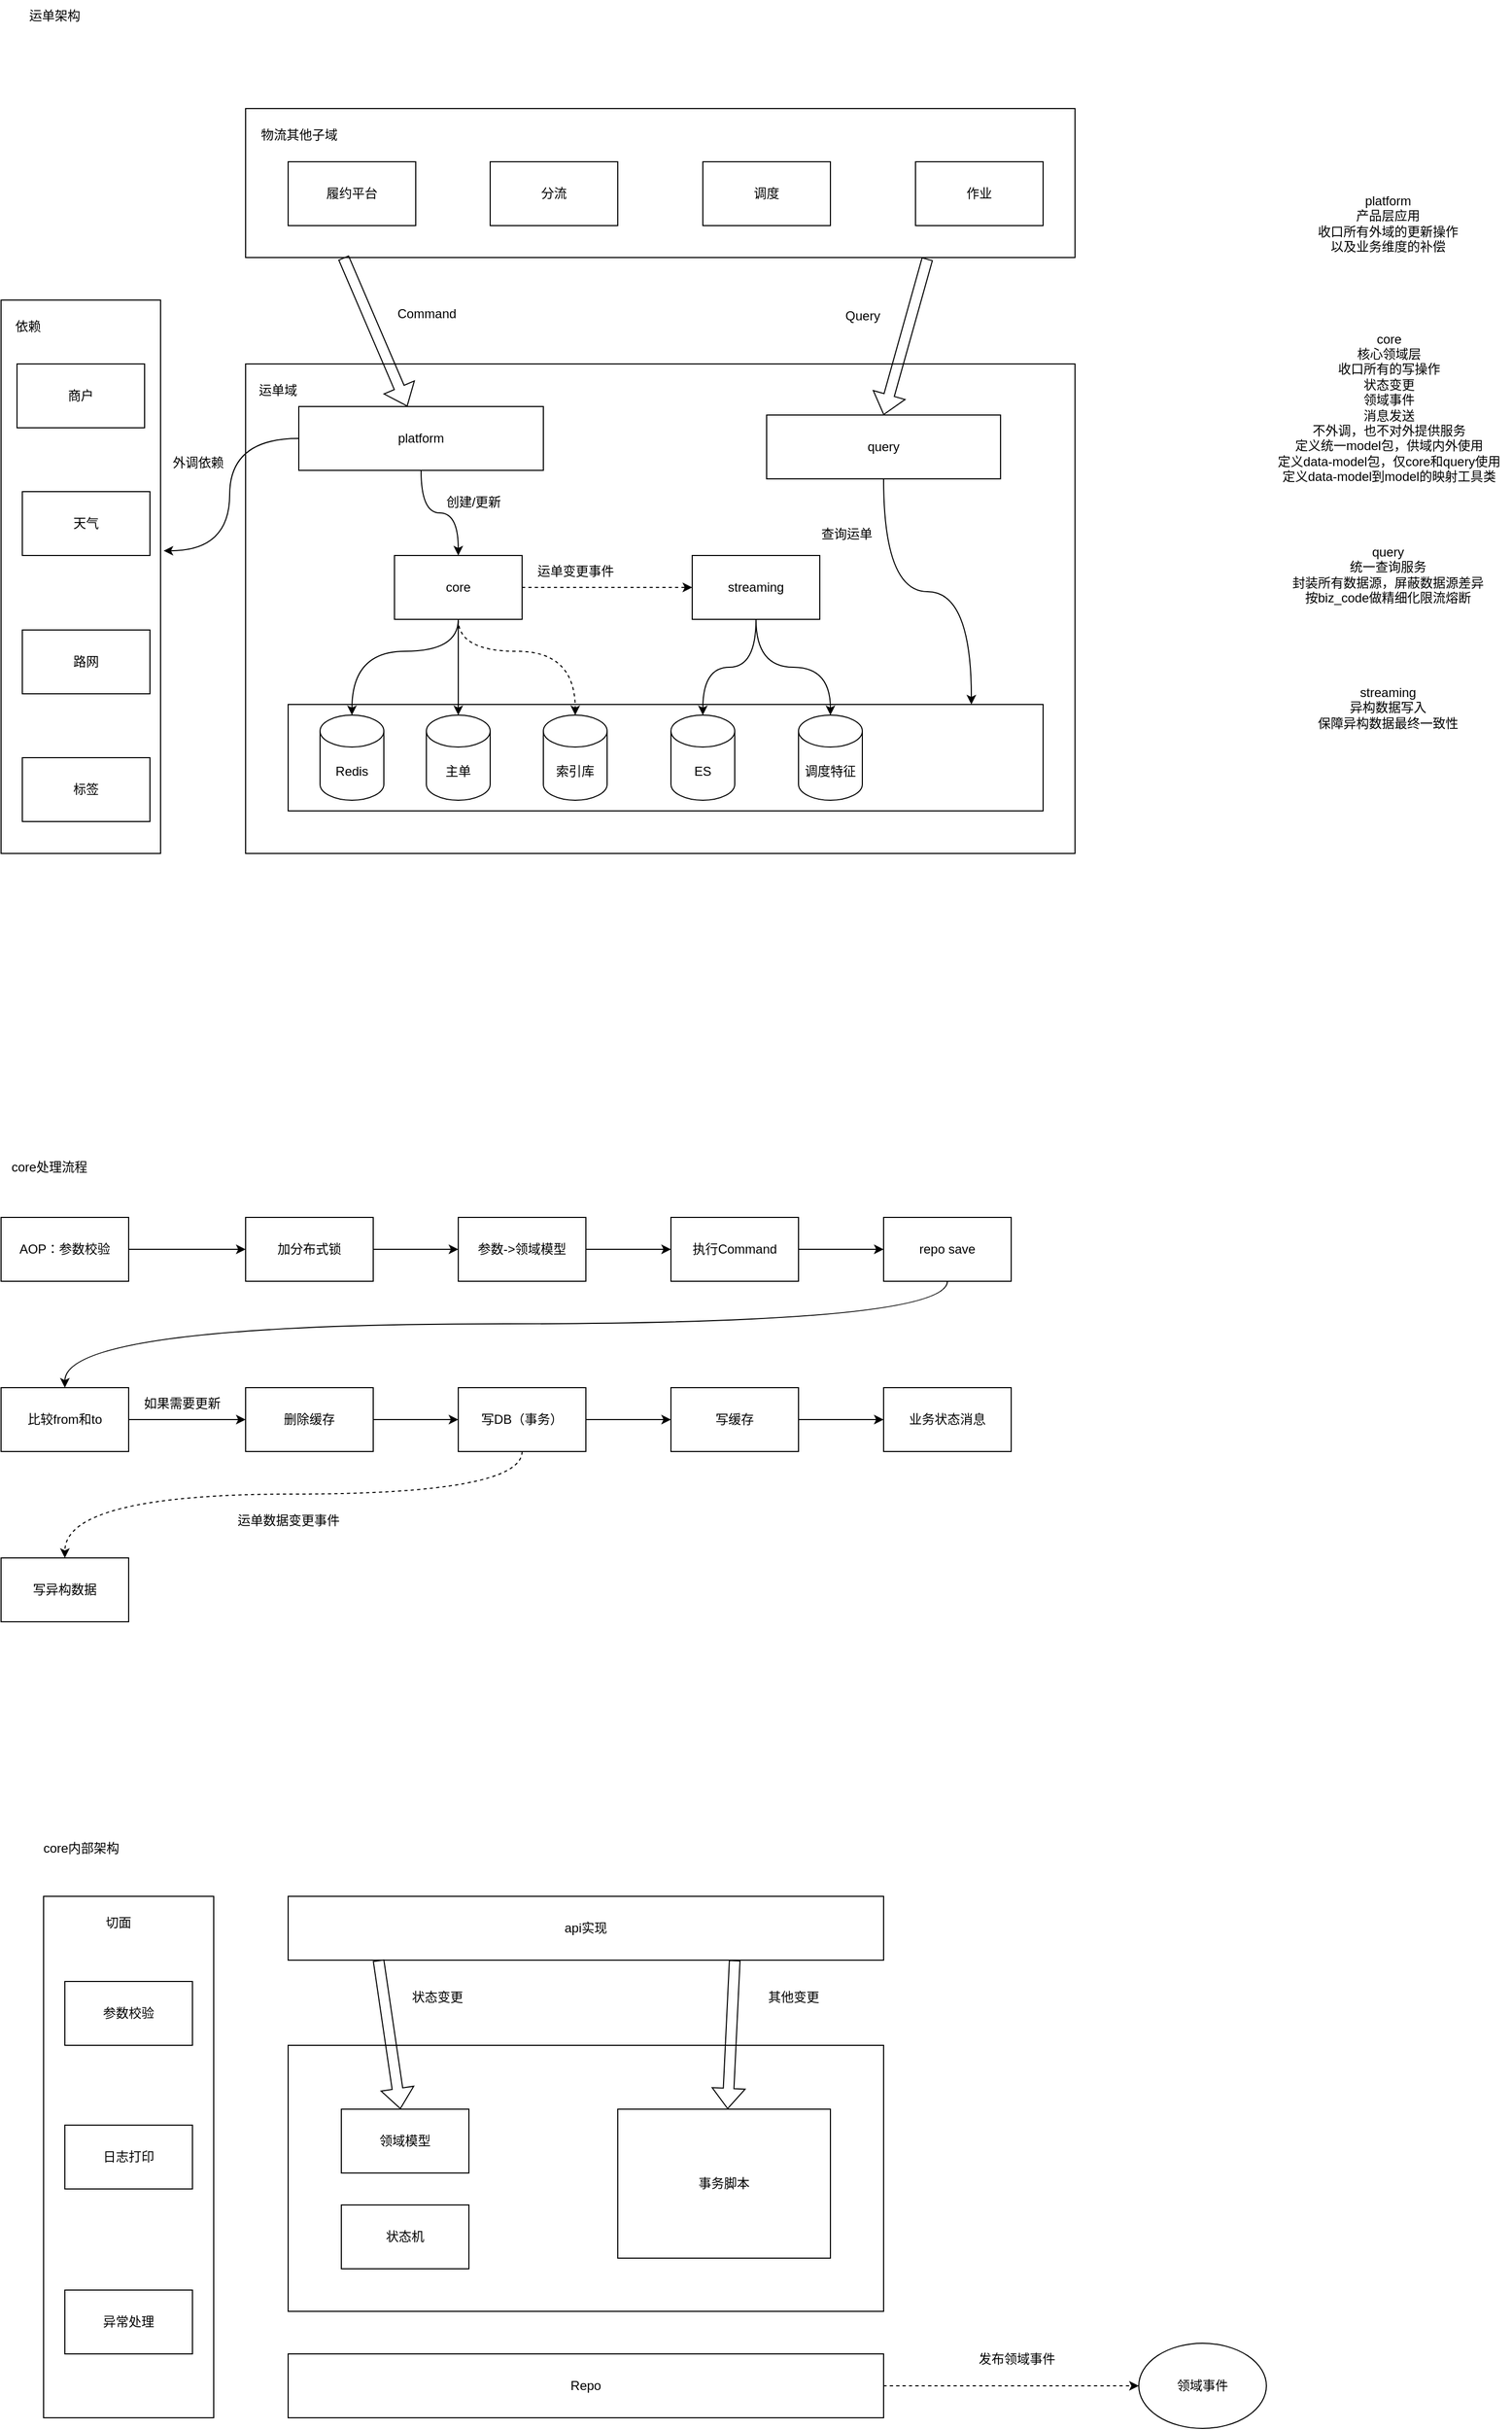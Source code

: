 <mxfile version="27.1.4">
  <diagram name="第 1 页" id="phrF3lBX6Lt7OEs9k7r2">
    <mxGraphModel dx="2547" dy="2080" grid="1" gridSize="10" guides="1" tooltips="1" connect="1" arrows="1" fold="1" page="1" pageScale="1" pageWidth="827" pageHeight="1169" math="0" shadow="0">
      <root>
        <mxCell id="0" />
        <mxCell id="1" parent="0" />
        <mxCell id="4XA3E3U3NZwfJgwgNvVz-11" value="" style="whiteSpace=wrap;html=1;" vertex="1" parent="1">
          <mxGeometry x="200" y="100" width="780" height="460" as="geometry" />
        </mxCell>
        <mxCell id="4XA3E3U3NZwfJgwgNvVz-18" value="" style="whiteSpace=wrap;html=1;" vertex="1" parent="1">
          <mxGeometry x="240" y="420" width="710" height="100" as="geometry" />
        </mxCell>
        <mxCell id="4XA3E3U3NZwfJgwgNvVz-24" style="edgeStyle=orthogonalEdgeStyle;curved=1;rounded=0;orthogonalLoop=1;jettySize=auto;html=1;" edge="1" parent="1" source="4XA3E3U3NZwfJgwgNvVz-1" target="4XA3E3U3NZwfJgwgNvVz-3">
          <mxGeometry relative="1" as="geometry" />
        </mxCell>
        <mxCell id="4XA3E3U3NZwfJgwgNvVz-1" value="platform" style="whiteSpace=wrap;html=1;" vertex="1" parent="1">
          <mxGeometry x="250" y="140" width="230" height="60" as="geometry" />
        </mxCell>
        <mxCell id="4XA3E3U3NZwfJgwgNvVz-2" value="query" style="whiteSpace=wrap;html=1;" vertex="1" parent="1">
          <mxGeometry x="690" y="148" width="220" height="60" as="geometry" />
        </mxCell>
        <mxCell id="4XA3E3U3NZwfJgwgNvVz-36" style="edgeStyle=orthogonalEdgeStyle;curved=1;rounded=0;orthogonalLoop=1;jettySize=auto;html=1;" edge="1" parent="1" source="4XA3E3U3NZwfJgwgNvVz-3" target="4XA3E3U3NZwfJgwgNvVz-19">
          <mxGeometry relative="1" as="geometry">
            <Array as="points">
              <mxPoint x="400" y="370" />
              <mxPoint x="300" y="370" />
            </Array>
          </mxGeometry>
        </mxCell>
        <mxCell id="4XA3E3U3NZwfJgwgNvVz-37" style="edgeStyle=orthogonalEdgeStyle;curved=1;rounded=0;orthogonalLoop=1;jettySize=auto;html=1;dashed=1;" edge="1" parent="1" source="4XA3E3U3NZwfJgwgNvVz-3" target="4XA3E3U3NZwfJgwgNvVz-21">
          <mxGeometry relative="1" as="geometry">
            <Array as="points">
              <mxPoint x="400" y="370" />
              <mxPoint x="510" y="370" />
            </Array>
          </mxGeometry>
        </mxCell>
        <mxCell id="4XA3E3U3NZwfJgwgNvVz-38" style="edgeStyle=orthogonalEdgeStyle;curved=1;rounded=0;orthogonalLoop=1;jettySize=auto;html=1;" edge="1" parent="1" source="4XA3E3U3NZwfJgwgNvVz-3" target="4XA3E3U3NZwfJgwgNvVz-20">
          <mxGeometry relative="1" as="geometry" />
        </mxCell>
        <mxCell id="4XA3E3U3NZwfJgwgNvVz-39" style="edgeStyle=orthogonalEdgeStyle;curved=1;rounded=0;orthogonalLoop=1;jettySize=auto;html=1;dashed=1;" edge="1" parent="1" source="4XA3E3U3NZwfJgwgNvVz-3" target="4XA3E3U3NZwfJgwgNvVz-4">
          <mxGeometry relative="1" as="geometry" />
        </mxCell>
        <mxCell id="4XA3E3U3NZwfJgwgNvVz-3" value="core" style="whiteSpace=wrap;html=1;" vertex="1" parent="1">
          <mxGeometry x="340" y="280" width="120" height="60" as="geometry" />
        </mxCell>
        <mxCell id="4XA3E3U3NZwfJgwgNvVz-44" style="edgeStyle=orthogonalEdgeStyle;curved=1;rounded=0;orthogonalLoop=1;jettySize=auto;html=1;" edge="1" parent="1" source="4XA3E3U3NZwfJgwgNvVz-4" target="4XA3E3U3NZwfJgwgNvVz-22">
          <mxGeometry relative="1" as="geometry" />
        </mxCell>
        <mxCell id="4XA3E3U3NZwfJgwgNvVz-45" style="edgeStyle=orthogonalEdgeStyle;curved=1;rounded=0;orthogonalLoop=1;jettySize=auto;html=1;" edge="1" parent="1" source="4XA3E3U3NZwfJgwgNvVz-4" target="4XA3E3U3NZwfJgwgNvVz-23">
          <mxGeometry relative="1" as="geometry" />
        </mxCell>
        <mxCell id="4XA3E3U3NZwfJgwgNvVz-4" value="streaming" style="whiteSpace=wrap;html=1;" vertex="1" parent="1">
          <mxGeometry x="620" y="280" width="120" height="60" as="geometry" />
        </mxCell>
        <mxCell id="4XA3E3U3NZwfJgwgNvVz-6" value="" style="whiteSpace=wrap;html=1;" vertex="1" parent="1">
          <mxGeometry x="200" y="-140" width="780" height="140" as="geometry" />
        </mxCell>
        <mxCell id="4XA3E3U3NZwfJgwgNvVz-7" value="履约平台" style="whiteSpace=wrap;html=1;" vertex="1" parent="1">
          <mxGeometry x="240" y="-90" width="120" height="60" as="geometry" />
        </mxCell>
        <mxCell id="4XA3E3U3NZwfJgwgNvVz-8" value="分流" style="whiteSpace=wrap;html=1;" vertex="1" parent="1">
          <mxGeometry x="430" y="-90" width="120" height="60" as="geometry" />
        </mxCell>
        <mxCell id="4XA3E3U3NZwfJgwgNvVz-9" value="调度" style="whiteSpace=wrap;html=1;" vertex="1" parent="1">
          <mxGeometry x="630" y="-90" width="120" height="60" as="geometry" />
        </mxCell>
        <mxCell id="4XA3E3U3NZwfJgwgNvVz-10" value="作业" style="whiteSpace=wrap;html=1;" vertex="1" parent="1">
          <mxGeometry x="830" y="-90" width="120" height="60" as="geometry" />
        </mxCell>
        <mxCell id="4XA3E3U3NZwfJgwgNvVz-12" value="运单域" style="text;html=1;align=center;verticalAlign=middle;resizable=0;points=[];autosize=1;strokeColor=none;fillColor=none;" vertex="1" parent="1">
          <mxGeometry x="200" y="110" width="60" height="30" as="geometry" />
        </mxCell>
        <mxCell id="4XA3E3U3NZwfJgwgNvVz-13" value="" style="shape=flexArrow;endArrow=classic;html=1;rounded=0;curved=1;exitX=0.118;exitY=1;exitDx=0;exitDy=0;exitPerimeter=0;" edge="1" parent="1" source="4XA3E3U3NZwfJgwgNvVz-6" target="4XA3E3U3NZwfJgwgNvVz-1">
          <mxGeometry width="50" height="50" relative="1" as="geometry">
            <mxPoint x="280" y="10" as="sourcePoint" />
            <mxPoint x="280" y="70" as="targetPoint" />
          </mxGeometry>
        </mxCell>
        <mxCell id="4XA3E3U3NZwfJgwgNvVz-14" value="Command" style="text;html=1;align=center;verticalAlign=middle;resizable=0;points=[];autosize=1;strokeColor=none;fillColor=none;" vertex="1" parent="1">
          <mxGeometry x="330" y="38" width="80" height="30" as="geometry" />
        </mxCell>
        <mxCell id="4XA3E3U3NZwfJgwgNvVz-15" value="" style="shape=flexArrow;endArrow=classic;html=1;rounded=0;curved=1;exitX=0.822;exitY=1.008;exitDx=0;exitDy=0;exitPerimeter=0;entryX=0.5;entryY=0;entryDx=0;entryDy=0;" edge="1" parent="1" source="4XA3E3U3NZwfJgwgNvVz-6" target="4XA3E3U3NZwfJgwgNvVz-2">
          <mxGeometry width="50" height="50" relative="1" as="geometry">
            <mxPoint x="710" as="sourcePoint" />
            <mxPoint x="763" y="130" as="targetPoint" />
          </mxGeometry>
        </mxCell>
        <mxCell id="4XA3E3U3NZwfJgwgNvVz-16" value="Query" style="text;html=1;align=center;verticalAlign=middle;resizable=0;points=[];autosize=1;strokeColor=none;fillColor=none;" vertex="1" parent="1">
          <mxGeometry x="750" y="40" width="60" height="30" as="geometry" />
        </mxCell>
        <mxCell id="4XA3E3U3NZwfJgwgNvVz-17" value="物流其他子域" style="text;html=1;align=center;verticalAlign=middle;resizable=0;points=[];autosize=1;strokeColor=none;fillColor=none;" vertex="1" parent="1">
          <mxGeometry x="200" y="-130" width="100" height="30" as="geometry" />
        </mxCell>
        <mxCell id="4XA3E3U3NZwfJgwgNvVz-19" value="Redis" style="shape=cylinder3;whiteSpace=wrap;html=1;boundedLbl=1;backgroundOutline=1;size=15;" vertex="1" parent="1">
          <mxGeometry x="270" y="430" width="60" height="80" as="geometry" />
        </mxCell>
        <mxCell id="4XA3E3U3NZwfJgwgNvVz-20" value="主单" style="shape=cylinder3;whiteSpace=wrap;html=1;boundedLbl=1;backgroundOutline=1;size=15;" vertex="1" parent="1">
          <mxGeometry x="370" y="430" width="60" height="80" as="geometry" />
        </mxCell>
        <mxCell id="4XA3E3U3NZwfJgwgNvVz-21" value="索引库" style="shape=cylinder3;whiteSpace=wrap;html=1;boundedLbl=1;backgroundOutline=1;size=15;" vertex="1" parent="1">
          <mxGeometry x="480" y="430" width="60" height="80" as="geometry" />
        </mxCell>
        <mxCell id="4XA3E3U3NZwfJgwgNvVz-22" value="ES" style="shape=cylinder3;whiteSpace=wrap;html=1;boundedLbl=1;backgroundOutline=1;size=15;" vertex="1" parent="1">
          <mxGeometry x="600" y="430" width="60" height="80" as="geometry" />
        </mxCell>
        <mxCell id="4XA3E3U3NZwfJgwgNvVz-23" value="调度特征" style="shape=cylinder3;whiteSpace=wrap;html=1;boundedLbl=1;backgroundOutline=1;size=15;" vertex="1" parent="1">
          <mxGeometry x="720" y="430" width="60" height="80" as="geometry" />
        </mxCell>
        <mxCell id="4XA3E3U3NZwfJgwgNvVz-25" value="" style="whiteSpace=wrap;html=1;" vertex="1" parent="1">
          <mxGeometry x="-30" y="40" width="150" height="520" as="geometry" />
        </mxCell>
        <mxCell id="4XA3E3U3NZwfJgwgNvVz-26" value="依赖" style="text;html=1;align=center;verticalAlign=middle;resizable=0;points=[];autosize=1;strokeColor=none;fillColor=none;" vertex="1" parent="1">
          <mxGeometry x="-30" y="50" width="50" height="30" as="geometry" />
        </mxCell>
        <mxCell id="4XA3E3U3NZwfJgwgNvVz-27" value="商户" style="whiteSpace=wrap;html=1;" vertex="1" parent="1">
          <mxGeometry x="-15" y="100" width="120" height="60" as="geometry" />
        </mxCell>
        <mxCell id="4XA3E3U3NZwfJgwgNvVz-28" value="天气" style="whiteSpace=wrap;html=1;" vertex="1" parent="1">
          <mxGeometry x="-10" y="220" width="120" height="60" as="geometry" />
        </mxCell>
        <mxCell id="4XA3E3U3NZwfJgwgNvVz-29" value="路网" style="whiteSpace=wrap;html=1;" vertex="1" parent="1">
          <mxGeometry x="-10" y="350" width="120" height="60" as="geometry" />
        </mxCell>
        <mxCell id="4XA3E3U3NZwfJgwgNvVz-30" value="标签" style="whiteSpace=wrap;html=1;" vertex="1" parent="1">
          <mxGeometry x="-10" y="470" width="120" height="60" as="geometry" />
        </mxCell>
        <mxCell id="4XA3E3U3NZwfJgwgNvVz-31" style="edgeStyle=orthogonalEdgeStyle;curved=1;rounded=0;orthogonalLoop=1;jettySize=auto;html=1;entryX=1.019;entryY=0.453;entryDx=0;entryDy=0;entryPerimeter=0;" edge="1" parent="1" source="4XA3E3U3NZwfJgwgNvVz-1" target="4XA3E3U3NZwfJgwgNvVz-25">
          <mxGeometry relative="1" as="geometry" />
        </mxCell>
        <mxCell id="4XA3E3U3NZwfJgwgNvVz-33" value="外调依赖" style="text;html=1;align=center;verticalAlign=middle;resizable=0;points=[];autosize=1;strokeColor=none;fillColor=none;" vertex="1" parent="1">
          <mxGeometry x="120" y="178" width="70" height="30" as="geometry" />
        </mxCell>
        <mxCell id="4XA3E3U3NZwfJgwgNvVz-35" value="创建/更新" style="text;html=1;align=center;verticalAlign=middle;resizable=0;points=[];autosize=1;strokeColor=none;fillColor=none;" vertex="1" parent="1">
          <mxGeometry x="379" y="215" width="70" height="30" as="geometry" />
        </mxCell>
        <mxCell id="4XA3E3U3NZwfJgwgNvVz-40" value="运单变更事件" style="text;html=1;align=center;verticalAlign=middle;resizable=0;points=[];autosize=1;strokeColor=none;fillColor=none;" vertex="1" parent="1">
          <mxGeometry x="460" y="280" width="100" height="30" as="geometry" />
        </mxCell>
        <mxCell id="4XA3E3U3NZwfJgwgNvVz-41" style="edgeStyle=orthogonalEdgeStyle;curved=1;rounded=0;orthogonalLoop=1;jettySize=auto;html=1;entryX=0.905;entryY=0;entryDx=0;entryDy=0;entryPerimeter=0;" edge="1" parent="1" source="4XA3E3U3NZwfJgwgNvVz-2" target="4XA3E3U3NZwfJgwgNvVz-18">
          <mxGeometry relative="1" as="geometry" />
        </mxCell>
        <mxCell id="4XA3E3U3NZwfJgwgNvVz-43" value="查询运单" style="text;html=1;align=center;verticalAlign=middle;resizable=0;points=[];autosize=1;strokeColor=none;fillColor=none;" vertex="1" parent="1">
          <mxGeometry x="730" y="245" width="70" height="30" as="geometry" />
        </mxCell>
        <mxCell id="4XA3E3U3NZwfJgwgNvVz-56" value="" style="edgeStyle=orthogonalEdgeStyle;curved=1;rounded=0;orthogonalLoop=1;jettySize=auto;html=1;" edge="1" parent="1" source="4XA3E3U3NZwfJgwgNvVz-47" target="4XA3E3U3NZwfJgwgNvVz-48">
          <mxGeometry relative="1" as="geometry" />
        </mxCell>
        <mxCell id="4XA3E3U3NZwfJgwgNvVz-47" value="AOP：参数校验" style="whiteSpace=wrap;html=1;" vertex="1" parent="1">
          <mxGeometry x="-30" y="902" width="120" height="60" as="geometry" />
        </mxCell>
        <mxCell id="4XA3E3U3NZwfJgwgNvVz-57" value="" style="edgeStyle=orthogonalEdgeStyle;curved=1;rounded=0;orthogonalLoop=1;jettySize=auto;html=1;" edge="1" parent="1" source="4XA3E3U3NZwfJgwgNvVz-48" target="4XA3E3U3NZwfJgwgNvVz-49">
          <mxGeometry relative="1" as="geometry" />
        </mxCell>
        <mxCell id="4XA3E3U3NZwfJgwgNvVz-48" value="加分布式锁" style="whiteSpace=wrap;html=1;" vertex="1" parent="1">
          <mxGeometry x="200" y="902" width="120" height="60" as="geometry" />
        </mxCell>
        <mxCell id="4XA3E3U3NZwfJgwgNvVz-58" value="" style="edgeStyle=orthogonalEdgeStyle;curved=1;rounded=0;orthogonalLoop=1;jettySize=auto;html=1;" edge="1" parent="1" source="4XA3E3U3NZwfJgwgNvVz-49" target="4XA3E3U3NZwfJgwgNvVz-50">
          <mxGeometry relative="1" as="geometry" />
        </mxCell>
        <mxCell id="4XA3E3U3NZwfJgwgNvVz-49" value="参数-&amp;gt;领域模型" style="whiteSpace=wrap;html=1;" vertex="1" parent="1">
          <mxGeometry x="400" y="902" width="120" height="60" as="geometry" />
        </mxCell>
        <mxCell id="4XA3E3U3NZwfJgwgNvVz-59" value="" style="edgeStyle=orthogonalEdgeStyle;curved=1;rounded=0;orthogonalLoop=1;jettySize=auto;html=1;" edge="1" parent="1" source="4XA3E3U3NZwfJgwgNvVz-50" target="4XA3E3U3NZwfJgwgNvVz-51">
          <mxGeometry relative="1" as="geometry" />
        </mxCell>
        <mxCell id="4XA3E3U3NZwfJgwgNvVz-50" value="执行Command" style="whiteSpace=wrap;html=1;" vertex="1" parent="1">
          <mxGeometry x="600" y="902" width="120" height="60" as="geometry" />
        </mxCell>
        <mxCell id="4XA3E3U3NZwfJgwgNvVz-70" style="edgeStyle=orthogonalEdgeStyle;curved=1;rounded=0;orthogonalLoop=1;jettySize=auto;html=1;" edge="1" parent="1" source="4XA3E3U3NZwfJgwgNvVz-51" target="4XA3E3U3NZwfJgwgNvVz-67">
          <mxGeometry relative="1" as="geometry">
            <Array as="points">
              <mxPoint x="860" y="1002" />
              <mxPoint x="30" y="1002" />
            </Array>
          </mxGeometry>
        </mxCell>
        <mxCell id="4XA3E3U3NZwfJgwgNvVz-51" value="repo save" style="whiteSpace=wrap;html=1;" vertex="1" parent="1">
          <mxGeometry x="800" y="902" width="120" height="60" as="geometry" />
        </mxCell>
        <mxCell id="4XA3E3U3NZwfJgwgNvVz-61" value="" style="edgeStyle=orthogonalEdgeStyle;curved=1;rounded=0;orthogonalLoop=1;jettySize=auto;html=1;" edge="1" parent="1" source="4XA3E3U3NZwfJgwgNvVz-52" target="4XA3E3U3NZwfJgwgNvVz-53">
          <mxGeometry relative="1" as="geometry" />
        </mxCell>
        <mxCell id="4XA3E3U3NZwfJgwgNvVz-52" value="删除缓存" style="whiteSpace=wrap;html=1;" vertex="1" parent="1">
          <mxGeometry x="200" y="1062" width="120" height="60" as="geometry" />
        </mxCell>
        <mxCell id="4XA3E3U3NZwfJgwgNvVz-62" value="" style="edgeStyle=orthogonalEdgeStyle;curved=1;rounded=0;orthogonalLoop=1;jettySize=auto;html=1;" edge="1" parent="1" source="4XA3E3U3NZwfJgwgNvVz-53" target="4XA3E3U3NZwfJgwgNvVz-54">
          <mxGeometry relative="1" as="geometry" />
        </mxCell>
        <mxCell id="4XA3E3U3NZwfJgwgNvVz-71" style="edgeStyle=orthogonalEdgeStyle;curved=1;rounded=0;orthogonalLoop=1;jettySize=auto;html=1;dashed=1;" edge="1" parent="1" source="4XA3E3U3NZwfJgwgNvVz-53" target="4XA3E3U3NZwfJgwgNvVz-65">
          <mxGeometry relative="1" as="geometry">
            <Array as="points">
              <mxPoint x="460" y="1162" />
              <mxPoint x="30" y="1162" />
            </Array>
          </mxGeometry>
        </mxCell>
        <mxCell id="4XA3E3U3NZwfJgwgNvVz-53" value="写DB（事务）" style="whiteSpace=wrap;html=1;" vertex="1" parent="1">
          <mxGeometry x="400" y="1062" width="120" height="60" as="geometry" />
        </mxCell>
        <mxCell id="4XA3E3U3NZwfJgwgNvVz-63" value="" style="edgeStyle=orthogonalEdgeStyle;curved=1;rounded=0;orthogonalLoop=1;jettySize=auto;html=1;" edge="1" parent="1" source="4XA3E3U3NZwfJgwgNvVz-54" target="4XA3E3U3NZwfJgwgNvVz-55">
          <mxGeometry relative="1" as="geometry" />
        </mxCell>
        <mxCell id="4XA3E3U3NZwfJgwgNvVz-54" value="写缓存" style="whiteSpace=wrap;html=1;" vertex="1" parent="1">
          <mxGeometry x="600" y="1062" width="120" height="60" as="geometry" />
        </mxCell>
        <mxCell id="4XA3E3U3NZwfJgwgNvVz-55" value="业务状态消息" style="whiteSpace=wrap;html=1;" vertex="1" parent="1">
          <mxGeometry x="800" y="1062" width="120" height="60" as="geometry" />
        </mxCell>
        <mxCell id="4XA3E3U3NZwfJgwgNvVz-65" value="写异构数据" style="whiteSpace=wrap;html=1;" vertex="1" parent="1">
          <mxGeometry x="-30" y="1222" width="120" height="60" as="geometry" />
        </mxCell>
        <mxCell id="4XA3E3U3NZwfJgwgNvVz-68" value="" style="edgeStyle=orthogonalEdgeStyle;curved=1;rounded=0;orthogonalLoop=1;jettySize=auto;html=1;" edge="1" parent="1" source="4XA3E3U3NZwfJgwgNvVz-67" target="4XA3E3U3NZwfJgwgNvVz-52">
          <mxGeometry relative="1" as="geometry" />
        </mxCell>
        <mxCell id="4XA3E3U3NZwfJgwgNvVz-67" value="比较from和to" style="whiteSpace=wrap;html=1;" vertex="1" parent="1">
          <mxGeometry x="-30" y="1062" width="120" height="60" as="geometry" />
        </mxCell>
        <mxCell id="4XA3E3U3NZwfJgwgNvVz-69" value="如果需要更新" style="text;html=1;align=center;verticalAlign=middle;resizable=0;points=[];autosize=1;strokeColor=none;fillColor=none;" vertex="1" parent="1">
          <mxGeometry x="90" y="1062" width="100" height="30" as="geometry" />
        </mxCell>
        <mxCell id="4XA3E3U3NZwfJgwgNvVz-72" value="运单数据变更事件" style="text;html=1;align=center;verticalAlign=middle;resizable=0;points=[];autosize=1;strokeColor=none;fillColor=none;" vertex="1" parent="1">
          <mxGeometry x="180" y="1172" width="120" height="30" as="geometry" />
        </mxCell>
        <mxCell id="4XA3E3U3NZwfJgwgNvVz-75" value="platform&lt;div&gt;产品层应用&lt;br&gt;&lt;div&gt;收口所有外域的更新操作&lt;/div&gt;&lt;div&gt;以及业务维度的补偿&lt;/div&gt;&lt;/div&gt;" style="text;html=1;align=center;verticalAlign=middle;resizable=0;points=[];autosize=1;strokeColor=none;fillColor=none;" vertex="1" parent="1">
          <mxGeometry x="1194" y="-67" width="160" height="70" as="geometry" />
        </mxCell>
        <mxCell id="4XA3E3U3NZwfJgwgNvVz-76" value="core&lt;div&gt;核心领域层&lt;/div&gt;&lt;div&gt;收口所有的写操作&lt;/div&gt;&lt;div&gt;状态变更&lt;/div&gt;&lt;div&gt;领域事件&lt;/div&gt;&lt;div&gt;消息发送&lt;/div&gt;&lt;div&gt;不外调，也不对外提供服务&lt;/div&gt;&lt;div&gt;定义统一model包，供域内外使用&lt;/div&gt;&lt;div&gt;定义data-model包，仅core和query使用&lt;/div&gt;&lt;div&gt;定义data-model到model的映射工具类&lt;/div&gt;" style="text;html=1;align=center;verticalAlign=middle;resizable=0;points=[];autosize=1;strokeColor=none;fillColor=none;" vertex="1" parent="1">
          <mxGeometry x="1160" y="61" width="230" height="160" as="geometry" />
        </mxCell>
        <mxCell id="4XA3E3U3NZwfJgwgNvVz-78" value="query&lt;div&gt;统一查询服务&lt;/div&gt;&lt;div&gt;封装所有数据源，屏蔽数据源差异&lt;/div&gt;&lt;div&gt;按biz_code做精细化限流熔断&lt;/div&gt;" style="text;html=1;align=center;verticalAlign=middle;resizable=0;points=[];autosize=1;strokeColor=none;fillColor=none;" vertex="1" parent="1">
          <mxGeometry x="1174" y="263" width="200" height="70" as="geometry" />
        </mxCell>
        <mxCell id="4XA3E3U3NZwfJgwgNvVz-79" value="streaming&lt;div&gt;异构数据写入&lt;/div&gt;&lt;div&gt;保障异构数据最终一致性&lt;/div&gt;" style="text;html=1;align=center;verticalAlign=middle;resizable=0;points=[];autosize=1;strokeColor=none;fillColor=none;" vertex="1" parent="1">
          <mxGeometry x="1194" y="393" width="160" height="60" as="geometry" />
        </mxCell>
        <mxCell id="4XA3E3U3NZwfJgwgNvVz-80" value="core处理流程" style="text;html=1;align=center;verticalAlign=middle;resizable=0;points=[];autosize=1;strokeColor=none;fillColor=none;" vertex="1" parent="1">
          <mxGeometry x="-30" y="840" width="90" height="30" as="geometry" />
        </mxCell>
        <mxCell id="4XA3E3U3NZwfJgwgNvVz-81" value="运单架构" style="text;html=1;align=center;verticalAlign=middle;resizable=0;points=[];autosize=1;strokeColor=none;fillColor=none;" vertex="1" parent="1">
          <mxGeometry x="-15" y="-242" width="70" height="30" as="geometry" />
        </mxCell>
        <mxCell id="4XA3E3U3NZwfJgwgNvVz-82" value="core内部架构" style="text;html=1;align=center;verticalAlign=middle;resizable=0;points=[];autosize=1;strokeColor=none;fillColor=none;" vertex="1" parent="1">
          <mxGeometry y="1480" width="90" height="30" as="geometry" />
        </mxCell>
        <mxCell id="4XA3E3U3NZwfJgwgNvVz-83" value="" style="whiteSpace=wrap;html=1;" vertex="1" parent="1">
          <mxGeometry x="10" y="1540" width="160" height="490" as="geometry" />
        </mxCell>
        <mxCell id="4XA3E3U3NZwfJgwgNvVz-84" value="" style="whiteSpace=wrap;html=1;" vertex="1" parent="1">
          <mxGeometry x="240" y="1680" width="560" height="250" as="geometry" />
        </mxCell>
        <mxCell id="4XA3E3U3NZwfJgwgNvVz-86" value="参数校验" style="whiteSpace=wrap;html=1;" vertex="1" parent="1">
          <mxGeometry x="30" y="1620" width="120" height="60" as="geometry" />
        </mxCell>
        <mxCell id="4XA3E3U3NZwfJgwgNvVz-87" value="日志打印" style="whiteSpace=wrap;html=1;" vertex="1" parent="1">
          <mxGeometry x="30" y="1755" width="120" height="60" as="geometry" />
        </mxCell>
        <mxCell id="4XA3E3U3NZwfJgwgNvVz-88" value="异常处理" style="whiteSpace=wrap;html=1;" vertex="1" parent="1">
          <mxGeometry x="30" y="1910" width="120" height="60" as="geometry" />
        </mxCell>
        <mxCell id="4XA3E3U3NZwfJgwgNvVz-89" value="api实现" style="whiteSpace=wrap;html=1;" vertex="1" parent="1">
          <mxGeometry x="240" y="1540" width="560" height="60" as="geometry" />
        </mxCell>
        <mxCell id="4XA3E3U3NZwfJgwgNvVz-90" value="状态变更" style="text;html=1;align=center;verticalAlign=middle;resizable=0;points=[];autosize=1;strokeColor=none;fillColor=none;" vertex="1" parent="1">
          <mxGeometry x="345" y="1620" width="70" height="30" as="geometry" />
        </mxCell>
        <mxCell id="4XA3E3U3NZwfJgwgNvVz-91" value="领域模型" style="whiteSpace=wrap;html=1;" vertex="1" parent="1">
          <mxGeometry x="290" y="1740" width="120" height="60" as="geometry" />
        </mxCell>
        <mxCell id="4XA3E3U3NZwfJgwgNvVz-92" value="状态机" style="whiteSpace=wrap;html=1;" vertex="1" parent="1">
          <mxGeometry x="290" y="1830" width="120" height="60" as="geometry" />
        </mxCell>
        <mxCell id="4XA3E3U3NZwfJgwgNvVz-93" value="事务脚本" style="whiteSpace=wrap;html=1;" vertex="1" parent="1">
          <mxGeometry x="550" y="1740" width="200" height="140" as="geometry" />
        </mxCell>
        <mxCell id="4XA3E3U3NZwfJgwgNvVz-94" value="" style="shape=flexArrow;endArrow=classic;html=1;rounded=0;curved=1;" edge="1" parent="1" target="4XA3E3U3NZwfJgwgNvVz-91">
          <mxGeometry width="50" height="50" relative="1" as="geometry">
            <mxPoint x="325" y="1600" as="sourcePoint" />
            <mxPoint x="325" y="1690" as="targetPoint" />
          </mxGeometry>
        </mxCell>
        <mxCell id="4XA3E3U3NZwfJgwgNvVz-95" value="其他变更" style="text;html=1;align=center;verticalAlign=middle;resizable=0;points=[];autosize=1;strokeColor=none;fillColor=none;" vertex="1" parent="1">
          <mxGeometry x="680" y="1620" width="70" height="30" as="geometry" />
        </mxCell>
        <mxCell id="4XA3E3U3NZwfJgwgNvVz-96" value="" style="shape=flexArrow;endArrow=classic;html=1;rounded=0;curved=1;" edge="1" parent="1" target="4XA3E3U3NZwfJgwgNvVz-93">
          <mxGeometry width="50" height="50" relative="1" as="geometry">
            <mxPoint x="660" y="1600" as="sourcePoint" />
            <mxPoint x="660" y="1690" as="targetPoint" />
          </mxGeometry>
        </mxCell>
        <mxCell id="4XA3E3U3NZwfJgwgNvVz-99" style="edgeStyle=orthogonalEdgeStyle;curved=1;rounded=0;orthogonalLoop=1;jettySize=auto;html=1;entryX=0;entryY=0.5;entryDx=0;entryDy=0;dashed=1;" edge="1" parent="1" source="4XA3E3U3NZwfJgwgNvVz-97" target="4XA3E3U3NZwfJgwgNvVz-98">
          <mxGeometry relative="1" as="geometry" />
        </mxCell>
        <mxCell id="4XA3E3U3NZwfJgwgNvVz-97" value="Repo" style="whiteSpace=wrap;html=1;" vertex="1" parent="1">
          <mxGeometry x="240" y="1970" width="560" height="60" as="geometry" />
        </mxCell>
        <mxCell id="4XA3E3U3NZwfJgwgNvVz-98" value="领域事件" style="ellipse;whiteSpace=wrap;html=1;" vertex="1" parent="1">
          <mxGeometry x="1040" y="1960" width="120" height="80" as="geometry" />
        </mxCell>
        <mxCell id="4XA3E3U3NZwfJgwgNvVz-100" value="发布领域事件" style="text;html=1;align=center;verticalAlign=middle;resizable=0;points=[];autosize=1;strokeColor=none;fillColor=none;" vertex="1" parent="1">
          <mxGeometry x="875" y="1960" width="100" height="30" as="geometry" />
        </mxCell>
        <mxCell id="4XA3E3U3NZwfJgwgNvVz-101" value="切面" style="text;html=1;align=center;verticalAlign=middle;resizable=0;points=[];autosize=1;strokeColor=none;fillColor=none;" vertex="1" parent="1">
          <mxGeometry x="55" y="1550" width="50" height="30" as="geometry" />
        </mxCell>
      </root>
    </mxGraphModel>
  </diagram>
</mxfile>
